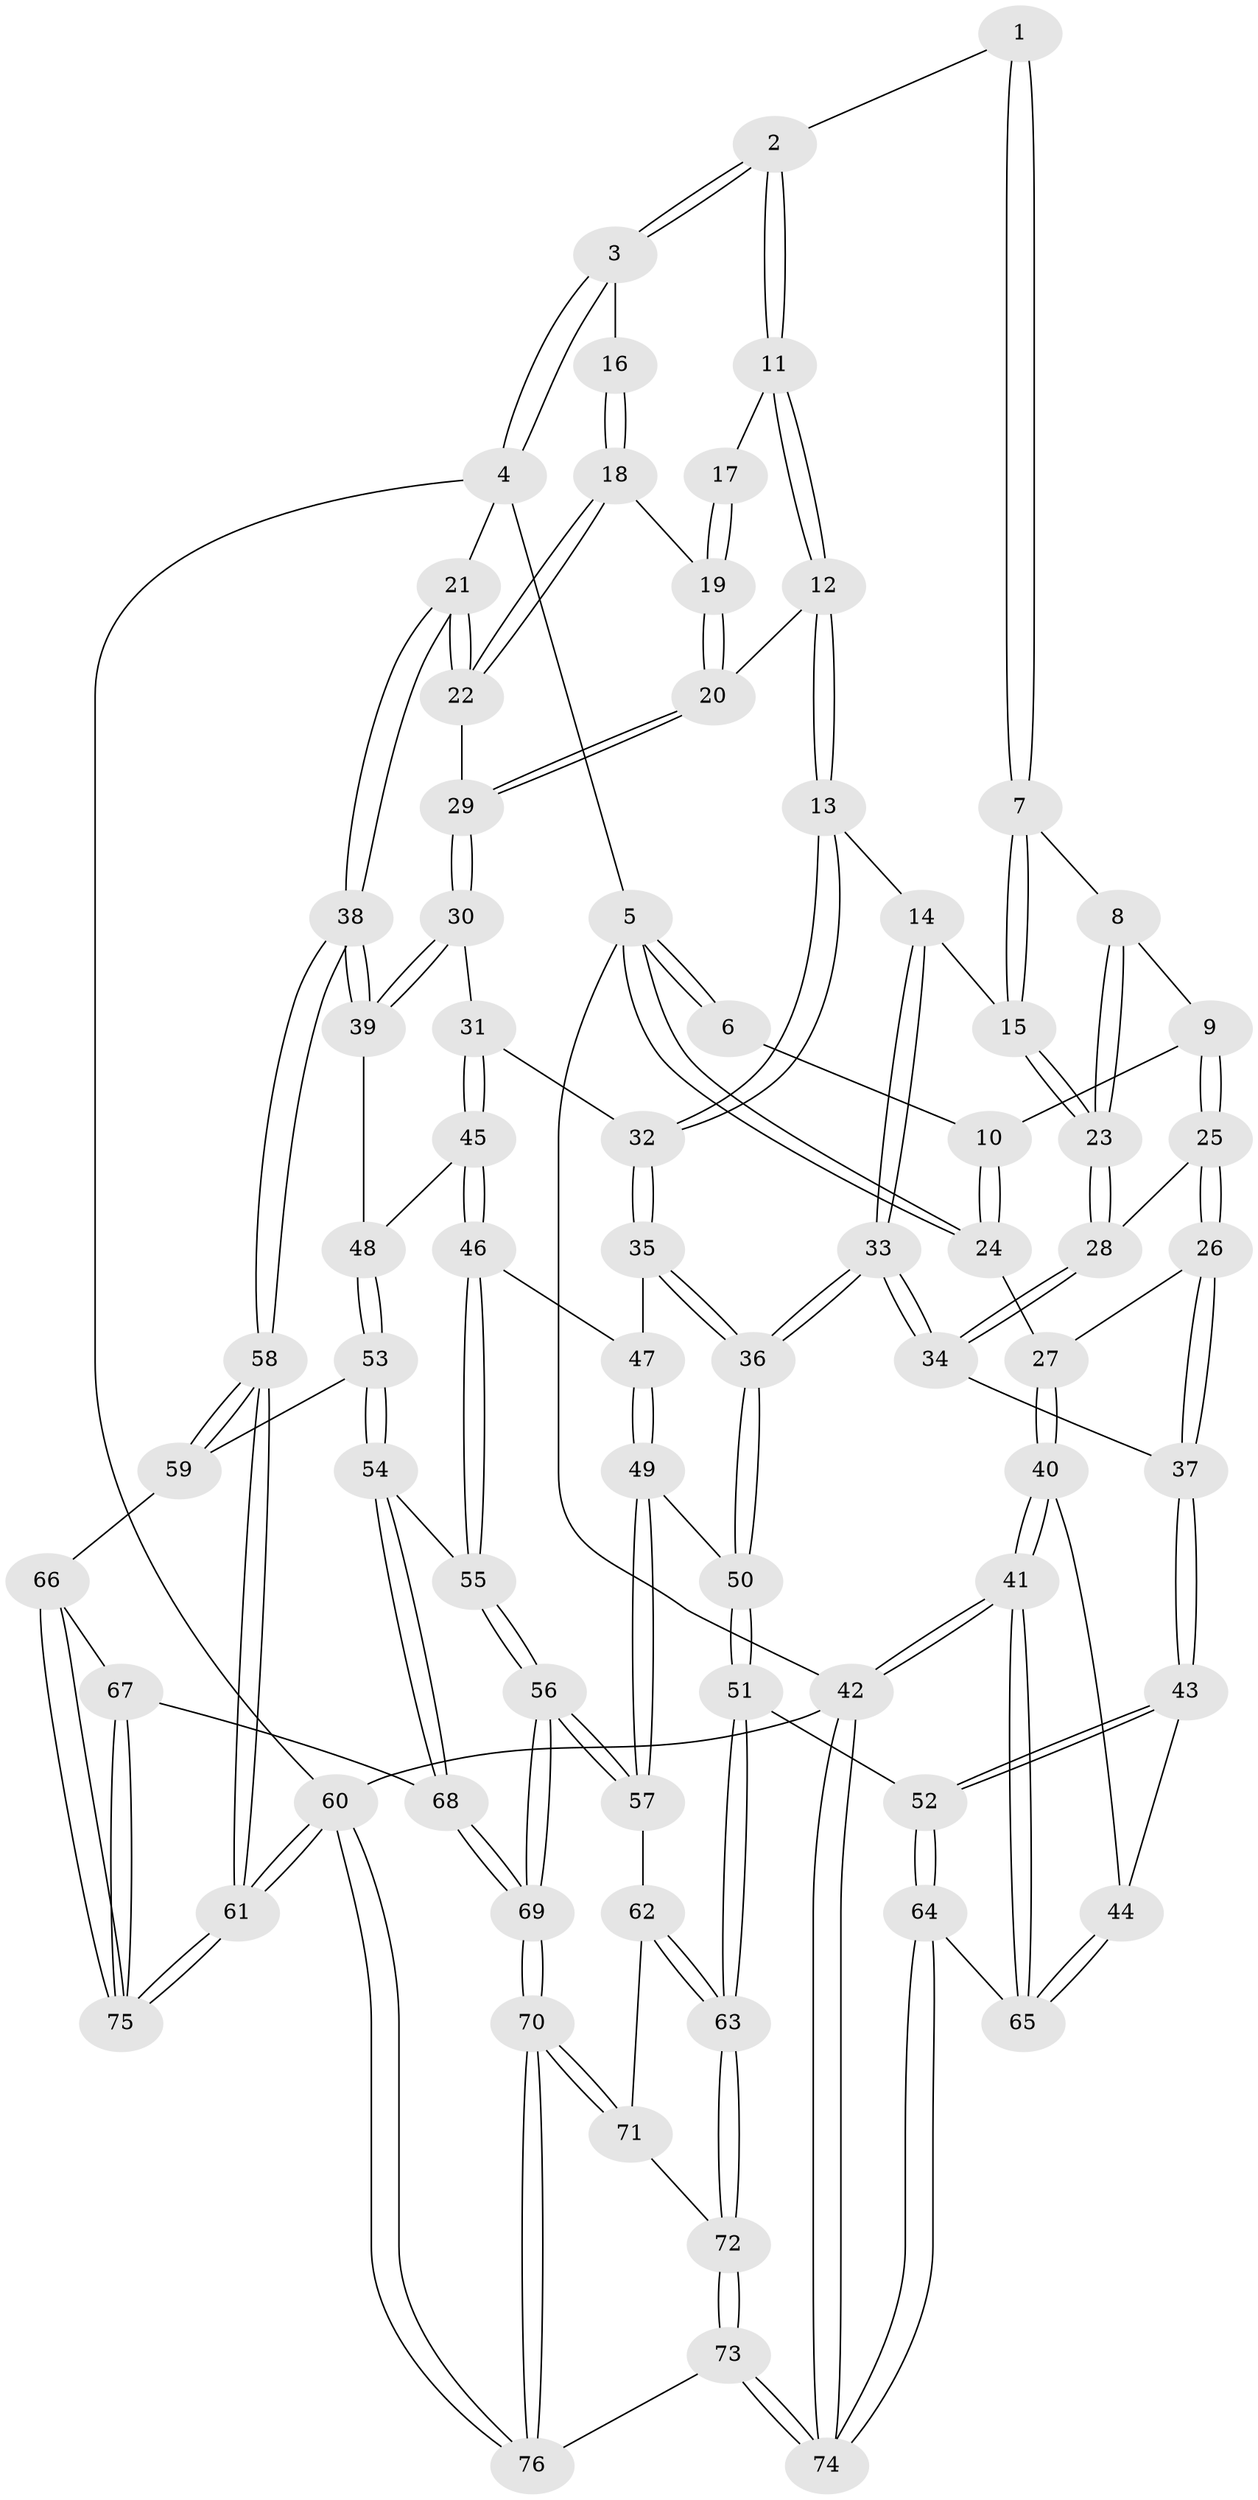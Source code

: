// Generated by graph-tools (version 1.1) at 2025/03/03/09/25 03:03:23]
// undirected, 76 vertices, 187 edges
graph export_dot {
graph [start="1"]
  node [color=gray90,style=filled];
  1 [pos="+0.42085509453359626+0"];
  2 [pos="+0.49797674224338556+0"];
  3 [pos="+1+0"];
  4 [pos="+1+0"];
  5 [pos="+0+0"];
  6 [pos="+0+0"];
  7 [pos="+0.33546803239474965+0.028249814894659563"];
  8 [pos="+0.29920506451252443+0.061586751782157986"];
  9 [pos="+0.22608383401960508+0.09875681972756724"];
  10 [pos="+0.22470512802885584+0.09801514292400505"];
  11 [pos="+0.522810295480836+0"];
  12 [pos="+0.5588140542730791+0.17523052966131697"];
  13 [pos="+0.5239158662307073+0.22877427414884577"];
  14 [pos="+0.45391468964984333+0.23143277532593995"];
  15 [pos="+0.3992048234192432+0.2282919743175099"];
  16 [pos="+0.992480984639999+0"];
  17 [pos="+0.7290459550234273+0.06955300482032685"];
  18 [pos="+0.8747379287483861+0.07698787981851954"];
  19 [pos="+0.7425580527285854+0.14924030083209405"];
  20 [pos="+0.7237051657851818+0.18601812788547792"];
  21 [pos="+1+0.21201275679067053"];
  22 [pos="+0.9120393300524254+0.22908887985835727"];
  23 [pos="+0.29322453495506734+0.2756476670101719"];
  24 [pos="+0+0"];
  25 [pos="+0.195191294234073+0.2327652212963294"];
  26 [pos="+0+0.24722685505621653"];
  27 [pos="+0+0.2176376871348612"];
  28 [pos="+0.288776789497825+0.27878787810164135"];
  29 [pos="+0.812157345214664+0.30897307312059336"];
  30 [pos="+0.8070116105656574+0.3478844414431415"];
  31 [pos="+0.6891328231429578+0.4278034821497925"];
  32 [pos="+0.5715315693807388+0.4096066861832523"];
  33 [pos="+0.3630930720302344+0.49337151412662617"];
  34 [pos="+0.29429459204344827+0.47103462629044873"];
  35 [pos="+0.5504918721921865+0.4289303571801579"];
  36 [pos="+0.37984130028103175+0.5001237219774953"];
  37 [pos="+0.24909826417813669+0.4906490082780559"];
  38 [pos="+1+0.5470242915479827"];
  39 [pos="+1+0.5342190798372356"];
  40 [pos="+0+0.5825512446782952"];
  41 [pos="+0+1"];
  42 [pos="+0+1"];
  43 [pos="+0.23770029486209998+0.5029896442178593"];
  44 [pos="+0+0.5915591905098732"];
  45 [pos="+0.7389281608431157+0.5966311061460984"];
  46 [pos="+0.7085022035799944+0.6351662310781093"];
  47 [pos="+0.5767478116827445+0.5916431606025615"];
  48 [pos="+0.8770774605676093+0.6067857785792287"];
  49 [pos="+0.481260475488711+0.6924209096058696"];
  50 [pos="+0.42456420120401417+0.6431070576200947"];
  51 [pos="+0.24549028063909986+0.7549203202114896"];
  52 [pos="+0.21212134907569735+0.7452514207975077"];
  53 [pos="+0.8463745655120226+0.764901333266155"];
  54 [pos="+0.777586681770012+0.7842870559341241"];
  55 [pos="+0.685218790296659+0.7215361695793142"];
  56 [pos="+0.6031959089486015+0.7698512500077619"];
  57 [pos="+0.5007751559638687+0.7341450643653566"];
  58 [pos="+1+0.8176540479021749"];
  59 [pos="+0.8849870499050847+0.7872985680479435"];
  60 [pos="+1+1"];
  61 [pos="+1+1"];
  62 [pos="+0.49686962526559103+0.7392295472125165"];
  63 [pos="+0.31560436832603184+0.8266430555563153"];
  64 [pos="+0.18029174150498806+0.7571959395203128"];
  65 [pos="+0.16684644947494331+0.7538814193550913"];
  66 [pos="+0.8683937907860514+0.8641338141166337"];
  67 [pos="+0.7859698231869338+0.9005700606183434"];
  68 [pos="+0.7725477457550486+0.9004739461621579"];
  69 [pos="+0.639996357824267+1"];
  70 [pos="+0.6286422377719523+1"];
  71 [pos="+0.4677249389153766+0.8379708867336191"];
  72 [pos="+0.35005556294283685+0.9457690589338992"];
  73 [pos="+0.335820728171034+1"];
  74 [pos="+0.08530673711717741+1"];
  75 [pos="+1+1"];
  76 [pos="+0.6162869054471765+1"];
  1 -- 2;
  1 -- 7;
  1 -- 7;
  2 -- 3;
  2 -- 3;
  2 -- 11;
  2 -- 11;
  3 -- 4;
  3 -- 4;
  3 -- 16;
  4 -- 5;
  4 -- 21;
  4 -- 60;
  5 -- 6;
  5 -- 6;
  5 -- 24;
  5 -- 24;
  5 -- 42;
  6 -- 10;
  7 -- 8;
  7 -- 15;
  7 -- 15;
  8 -- 9;
  8 -- 23;
  8 -- 23;
  9 -- 10;
  9 -- 25;
  9 -- 25;
  10 -- 24;
  10 -- 24;
  11 -- 12;
  11 -- 12;
  11 -- 17;
  12 -- 13;
  12 -- 13;
  12 -- 20;
  13 -- 14;
  13 -- 32;
  13 -- 32;
  14 -- 15;
  14 -- 33;
  14 -- 33;
  15 -- 23;
  15 -- 23;
  16 -- 18;
  16 -- 18;
  17 -- 19;
  17 -- 19;
  18 -- 19;
  18 -- 22;
  18 -- 22;
  19 -- 20;
  19 -- 20;
  20 -- 29;
  20 -- 29;
  21 -- 22;
  21 -- 22;
  21 -- 38;
  21 -- 38;
  22 -- 29;
  23 -- 28;
  23 -- 28;
  24 -- 27;
  25 -- 26;
  25 -- 26;
  25 -- 28;
  26 -- 27;
  26 -- 37;
  26 -- 37;
  27 -- 40;
  27 -- 40;
  28 -- 34;
  28 -- 34;
  29 -- 30;
  29 -- 30;
  30 -- 31;
  30 -- 39;
  30 -- 39;
  31 -- 32;
  31 -- 45;
  31 -- 45;
  32 -- 35;
  32 -- 35;
  33 -- 34;
  33 -- 34;
  33 -- 36;
  33 -- 36;
  34 -- 37;
  35 -- 36;
  35 -- 36;
  35 -- 47;
  36 -- 50;
  36 -- 50;
  37 -- 43;
  37 -- 43;
  38 -- 39;
  38 -- 39;
  38 -- 58;
  38 -- 58;
  39 -- 48;
  40 -- 41;
  40 -- 41;
  40 -- 44;
  41 -- 42;
  41 -- 42;
  41 -- 65;
  41 -- 65;
  42 -- 74;
  42 -- 74;
  42 -- 60;
  43 -- 44;
  43 -- 52;
  43 -- 52;
  44 -- 65;
  44 -- 65;
  45 -- 46;
  45 -- 46;
  45 -- 48;
  46 -- 47;
  46 -- 55;
  46 -- 55;
  47 -- 49;
  47 -- 49;
  48 -- 53;
  48 -- 53;
  49 -- 50;
  49 -- 57;
  49 -- 57;
  50 -- 51;
  50 -- 51;
  51 -- 52;
  51 -- 63;
  51 -- 63;
  52 -- 64;
  52 -- 64;
  53 -- 54;
  53 -- 54;
  53 -- 59;
  54 -- 55;
  54 -- 68;
  54 -- 68;
  55 -- 56;
  55 -- 56;
  56 -- 57;
  56 -- 57;
  56 -- 69;
  56 -- 69;
  57 -- 62;
  58 -- 59;
  58 -- 59;
  58 -- 61;
  58 -- 61;
  59 -- 66;
  60 -- 61;
  60 -- 61;
  60 -- 76;
  60 -- 76;
  61 -- 75;
  61 -- 75;
  62 -- 63;
  62 -- 63;
  62 -- 71;
  63 -- 72;
  63 -- 72;
  64 -- 65;
  64 -- 74;
  64 -- 74;
  66 -- 67;
  66 -- 75;
  66 -- 75;
  67 -- 68;
  67 -- 75;
  67 -- 75;
  68 -- 69;
  68 -- 69;
  69 -- 70;
  69 -- 70;
  70 -- 71;
  70 -- 71;
  70 -- 76;
  70 -- 76;
  71 -- 72;
  72 -- 73;
  72 -- 73;
  73 -- 74;
  73 -- 74;
  73 -- 76;
}
